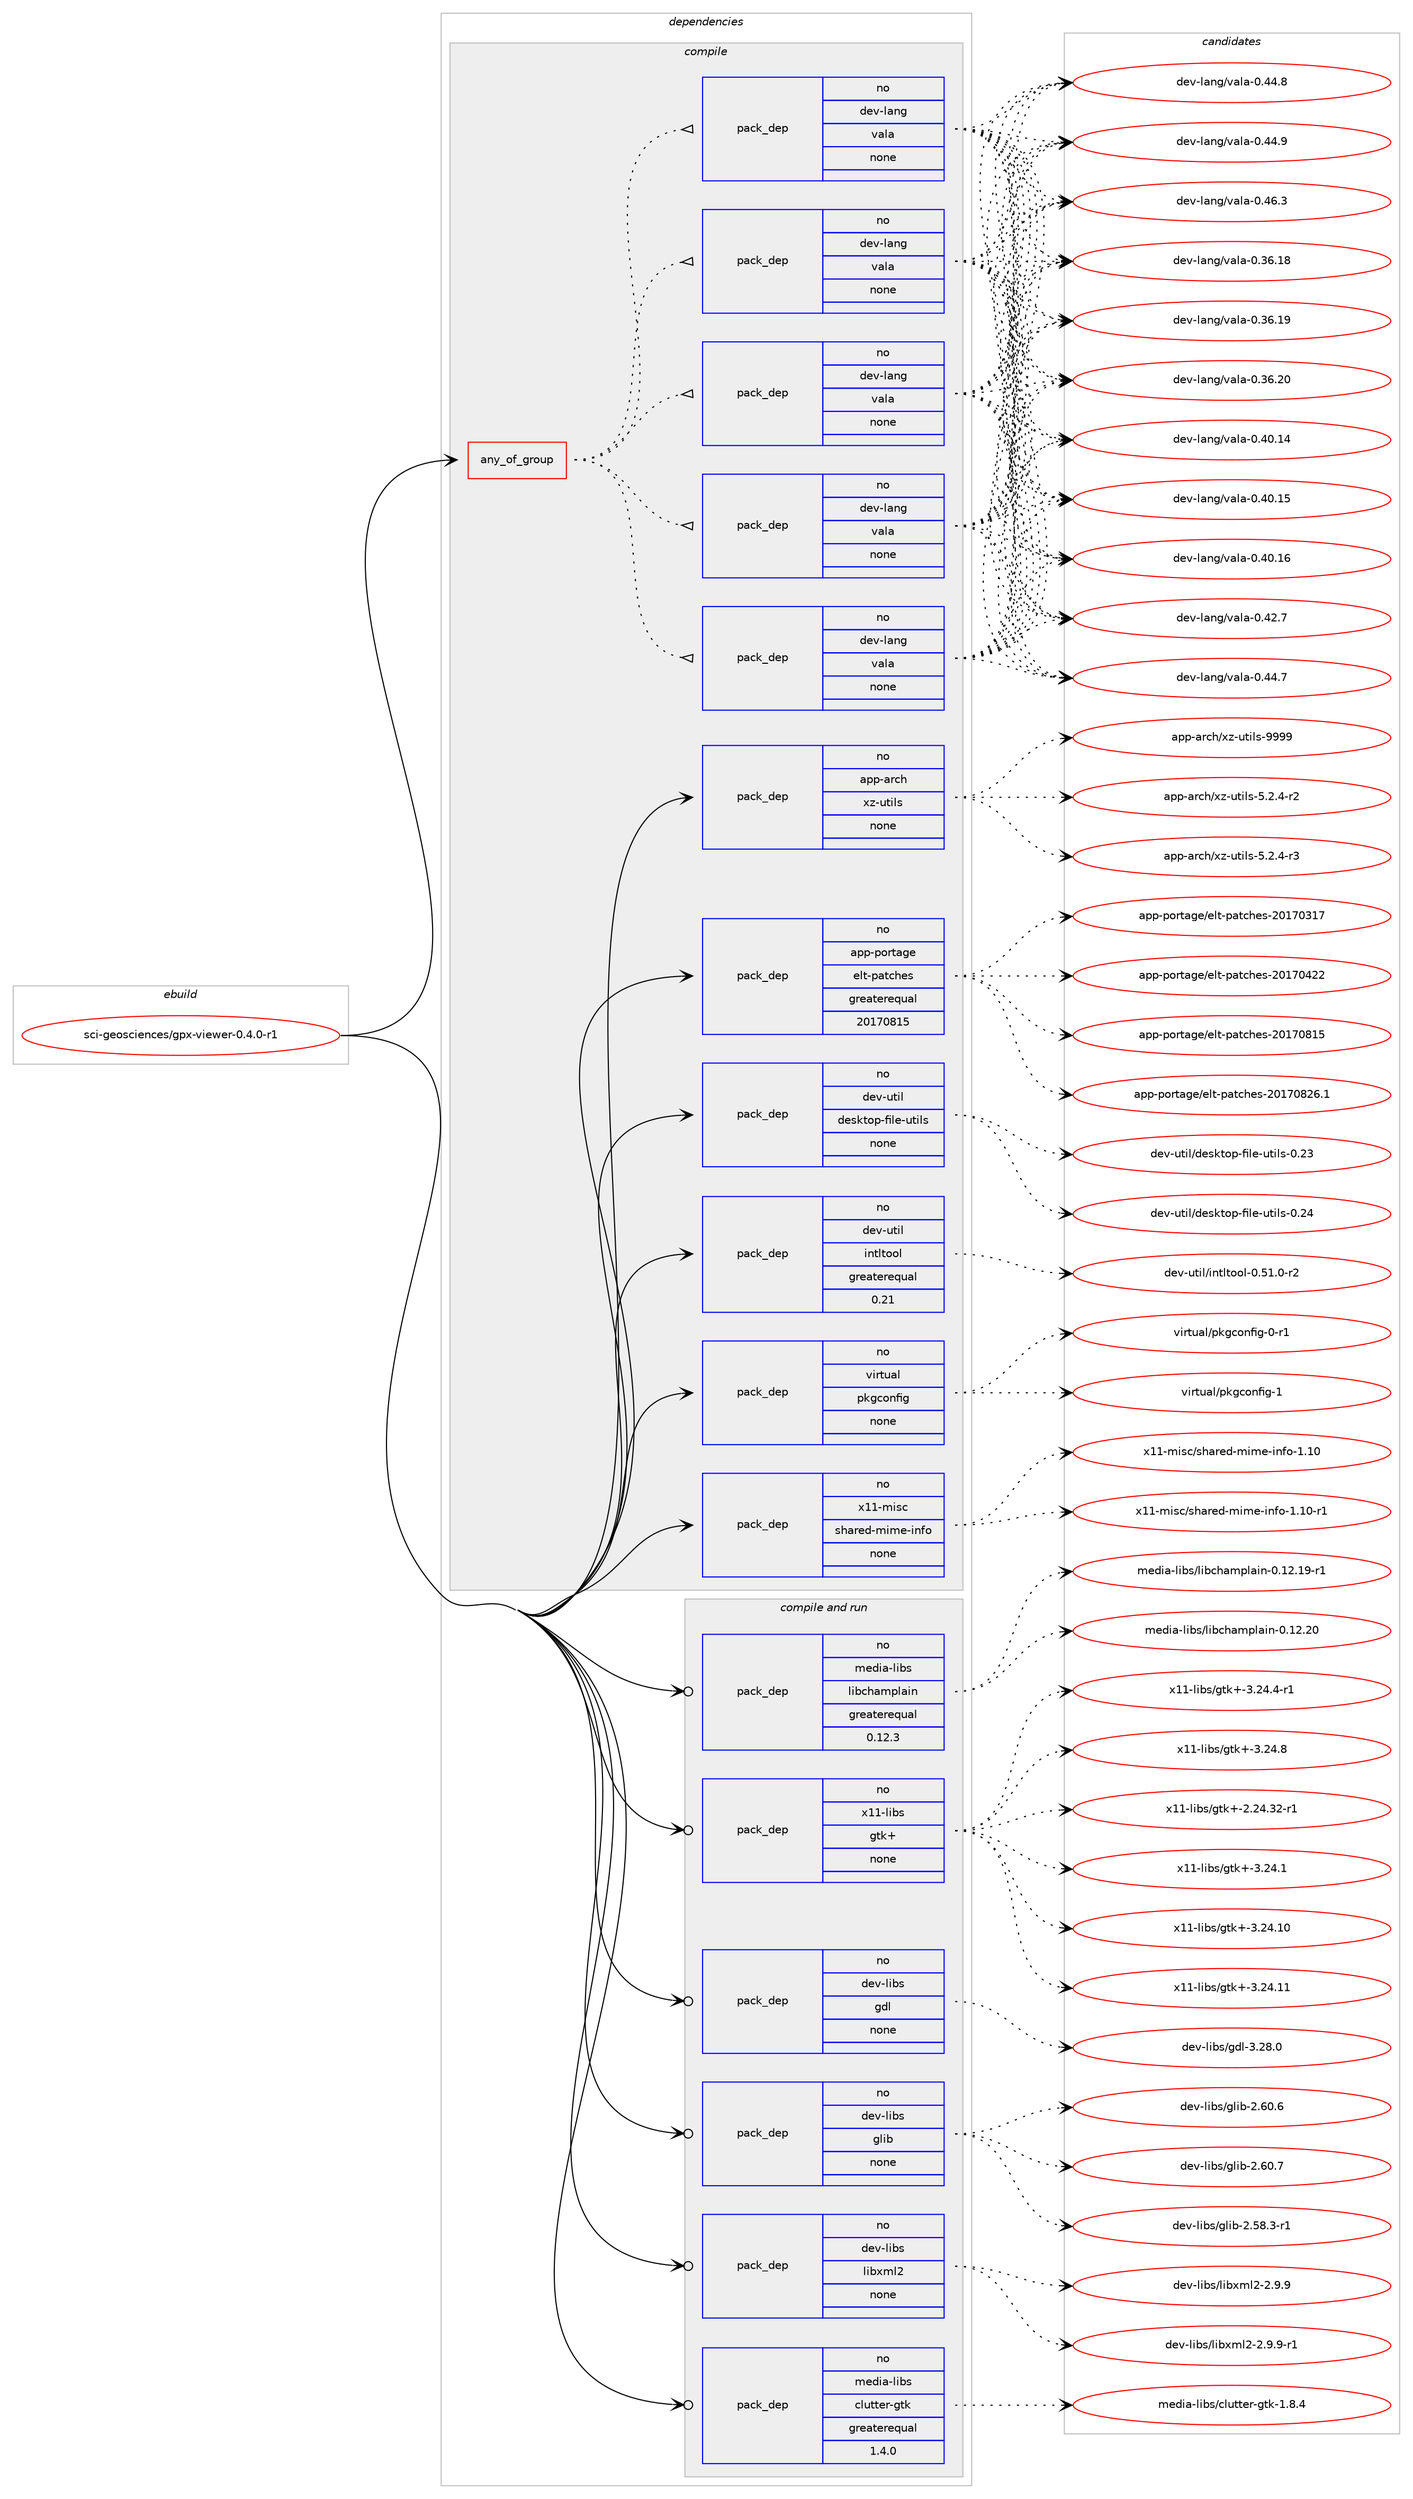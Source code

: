 digraph prolog {

# *************
# Graph options
# *************

newrank=true;
concentrate=true;
compound=true;
graph [rankdir=LR,fontname=Helvetica,fontsize=10,ranksep=1.5];#, ranksep=2.5, nodesep=0.2];
edge  [arrowhead=vee];
node  [fontname=Helvetica,fontsize=10];

# **********
# The ebuild
# **********

subgraph cluster_leftcol {
color=gray;
rank=same;
label=<<i>ebuild</i>>;
id [label="sci-geosciences/gpx-viewer-0.4.0-r1", color=red, width=4, href="../sci-geosciences/gpx-viewer-0.4.0-r1.svg"];
}

# ****************
# The dependencies
# ****************

subgraph cluster_midcol {
color=gray;
label=<<i>dependencies</i>>;
subgraph cluster_compile {
fillcolor="#eeeeee";
style=filled;
label=<<i>compile</i>>;
subgraph any14579 {
dependency854075 [label=<<TABLE BORDER="0" CELLBORDER="1" CELLSPACING="0" CELLPADDING="4"><TR><TD CELLPADDING="10">any_of_group</TD></TR></TABLE>>, shape=none, color=red];subgraph pack631627 {
dependency854076 [label=<<TABLE BORDER="0" CELLBORDER="1" CELLSPACING="0" CELLPADDING="4" WIDTH="220"><TR><TD ROWSPAN="6" CELLPADDING="30">pack_dep</TD></TR><TR><TD WIDTH="110">no</TD></TR><TR><TD>dev-lang</TD></TR><TR><TD>vala</TD></TR><TR><TD>none</TD></TR><TR><TD></TD></TR></TABLE>>, shape=none, color=blue];
}
dependency854075:e -> dependency854076:w [weight=20,style="dotted",arrowhead="oinv"];
subgraph pack631628 {
dependency854077 [label=<<TABLE BORDER="0" CELLBORDER="1" CELLSPACING="0" CELLPADDING="4" WIDTH="220"><TR><TD ROWSPAN="6" CELLPADDING="30">pack_dep</TD></TR><TR><TD WIDTH="110">no</TD></TR><TR><TD>dev-lang</TD></TR><TR><TD>vala</TD></TR><TR><TD>none</TD></TR><TR><TD></TD></TR></TABLE>>, shape=none, color=blue];
}
dependency854075:e -> dependency854077:w [weight=20,style="dotted",arrowhead="oinv"];
subgraph pack631629 {
dependency854078 [label=<<TABLE BORDER="0" CELLBORDER="1" CELLSPACING="0" CELLPADDING="4" WIDTH="220"><TR><TD ROWSPAN="6" CELLPADDING="30">pack_dep</TD></TR><TR><TD WIDTH="110">no</TD></TR><TR><TD>dev-lang</TD></TR><TR><TD>vala</TD></TR><TR><TD>none</TD></TR><TR><TD></TD></TR></TABLE>>, shape=none, color=blue];
}
dependency854075:e -> dependency854078:w [weight=20,style="dotted",arrowhead="oinv"];
subgraph pack631630 {
dependency854079 [label=<<TABLE BORDER="0" CELLBORDER="1" CELLSPACING="0" CELLPADDING="4" WIDTH="220"><TR><TD ROWSPAN="6" CELLPADDING="30">pack_dep</TD></TR><TR><TD WIDTH="110">no</TD></TR><TR><TD>dev-lang</TD></TR><TR><TD>vala</TD></TR><TR><TD>none</TD></TR><TR><TD></TD></TR></TABLE>>, shape=none, color=blue];
}
dependency854075:e -> dependency854079:w [weight=20,style="dotted",arrowhead="oinv"];
subgraph pack631631 {
dependency854080 [label=<<TABLE BORDER="0" CELLBORDER="1" CELLSPACING="0" CELLPADDING="4" WIDTH="220"><TR><TD ROWSPAN="6" CELLPADDING="30">pack_dep</TD></TR><TR><TD WIDTH="110">no</TD></TR><TR><TD>dev-lang</TD></TR><TR><TD>vala</TD></TR><TR><TD>none</TD></TR><TR><TD></TD></TR></TABLE>>, shape=none, color=blue];
}
dependency854075:e -> dependency854080:w [weight=20,style="dotted",arrowhead="oinv"];
}
id:e -> dependency854075:w [weight=20,style="solid",arrowhead="vee"];
subgraph pack631632 {
dependency854081 [label=<<TABLE BORDER="0" CELLBORDER="1" CELLSPACING="0" CELLPADDING="4" WIDTH="220"><TR><TD ROWSPAN="6" CELLPADDING="30">pack_dep</TD></TR><TR><TD WIDTH="110">no</TD></TR><TR><TD>app-arch</TD></TR><TR><TD>xz-utils</TD></TR><TR><TD>none</TD></TR><TR><TD></TD></TR></TABLE>>, shape=none, color=blue];
}
id:e -> dependency854081:w [weight=20,style="solid",arrowhead="vee"];
subgraph pack631633 {
dependency854082 [label=<<TABLE BORDER="0" CELLBORDER="1" CELLSPACING="0" CELLPADDING="4" WIDTH="220"><TR><TD ROWSPAN="6" CELLPADDING="30">pack_dep</TD></TR><TR><TD WIDTH="110">no</TD></TR><TR><TD>app-portage</TD></TR><TR><TD>elt-patches</TD></TR><TR><TD>greaterequal</TD></TR><TR><TD>20170815</TD></TR></TABLE>>, shape=none, color=blue];
}
id:e -> dependency854082:w [weight=20,style="solid",arrowhead="vee"];
subgraph pack631634 {
dependency854083 [label=<<TABLE BORDER="0" CELLBORDER="1" CELLSPACING="0" CELLPADDING="4" WIDTH="220"><TR><TD ROWSPAN="6" CELLPADDING="30">pack_dep</TD></TR><TR><TD WIDTH="110">no</TD></TR><TR><TD>dev-util</TD></TR><TR><TD>desktop-file-utils</TD></TR><TR><TD>none</TD></TR><TR><TD></TD></TR></TABLE>>, shape=none, color=blue];
}
id:e -> dependency854083:w [weight=20,style="solid",arrowhead="vee"];
subgraph pack631635 {
dependency854084 [label=<<TABLE BORDER="0" CELLBORDER="1" CELLSPACING="0" CELLPADDING="4" WIDTH="220"><TR><TD ROWSPAN="6" CELLPADDING="30">pack_dep</TD></TR><TR><TD WIDTH="110">no</TD></TR><TR><TD>dev-util</TD></TR><TR><TD>intltool</TD></TR><TR><TD>greaterequal</TD></TR><TR><TD>0.21</TD></TR></TABLE>>, shape=none, color=blue];
}
id:e -> dependency854084:w [weight=20,style="solid",arrowhead="vee"];
subgraph pack631636 {
dependency854085 [label=<<TABLE BORDER="0" CELLBORDER="1" CELLSPACING="0" CELLPADDING="4" WIDTH="220"><TR><TD ROWSPAN="6" CELLPADDING="30">pack_dep</TD></TR><TR><TD WIDTH="110">no</TD></TR><TR><TD>virtual</TD></TR><TR><TD>pkgconfig</TD></TR><TR><TD>none</TD></TR><TR><TD></TD></TR></TABLE>>, shape=none, color=blue];
}
id:e -> dependency854085:w [weight=20,style="solid",arrowhead="vee"];
subgraph pack631637 {
dependency854086 [label=<<TABLE BORDER="0" CELLBORDER="1" CELLSPACING="0" CELLPADDING="4" WIDTH="220"><TR><TD ROWSPAN="6" CELLPADDING="30">pack_dep</TD></TR><TR><TD WIDTH="110">no</TD></TR><TR><TD>x11-misc</TD></TR><TR><TD>shared-mime-info</TD></TR><TR><TD>none</TD></TR><TR><TD></TD></TR></TABLE>>, shape=none, color=blue];
}
id:e -> dependency854086:w [weight=20,style="solid",arrowhead="vee"];
}
subgraph cluster_compileandrun {
fillcolor="#eeeeee";
style=filled;
label=<<i>compile and run</i>>;
subgraph pack631638 {
dependency854087 [label=<<TABLE BORDER="0" CELLBORDER="1" CELLSPACING="0" CELLPADDING="4" WIDTH="220"><TR><TD ROWSPAN="6" CELLPADDING="30">pack_dep</TD></TR><TR><TD WIDTH="110">no</TD></TR><TR><TD>dev-libs</TD></TR><TR><TD>gdl</TD></TR><TR><TD>none</TD></TR><TR><TD></TD></TR></TABLE>>, shape=none, color=blue];
}
id:e -> dependency854087:w [weight=20,style="solid",arrowhead="odotvee"];
subgraph pack631639 {
dependency854088 [label=<<TABLE BORDER="0" CELLBORDER="1" CELLSPACING="0" CELLPADDING="4" WIDTH="220"><TR><TD ROWSPAN="6" CELLPADDING="30">pack_dep</TD></TR><TR><TD WIDTH="110">no</TD></TR><TR><TD>dev-libs</TD></TR><TR><TD>glib</TD></TR><TR><TD>none</TD></TR><TR><TD></TD></TR></TABLE>>, shape=none, color=blue];
}
id:e -> dependency854088:w [weight=20,style="solid",arrowhead="odotvee"];
subgraph pack631640 {
dependency854089 [label=<<TABLE BORDER="0" CELLBORDER="1" CELLSPACING="0" CELLPADDING="4" WIDTH="220"><TR><TD ROWSPAN="6" CELLPADDING="30">pack_dep</TD></TR><TR><TD WIDTH="110">no</TD></TR><TR><TD>dev-libs</TD></TR><TR><TD>libxml2</TD></TR><TR><TD>none</TD></TR><TR><TD></TD></TR></TABLE>>, shape=none, color=blue];
}
id:e -> dependency854089:w [weight=20,style="solid",arrowhead="odotvee"];
subgraph pack631641 {
dependency854090 [label=<<TABLE BORDER="0" CELLBORDER="1" CELLSPACING="0" CELLPADDING="4" WIDTH="220"><TR><TD ROWSPAN="6" CELLPADDING="30">pack_dep</TD></TR><TR><TD WIDTH="110">no</TD></TR><TR><TD>media-libs</TD></TR><TR><TD>clutter-gtk</TD></TR><TR><TD>greaterequal</TD></TR><TR><TD>1.4.0</TD></TR></TABLE>>, shape=none, color=blue];
}
id:e -> dependency854090:w [weight=20,style="solid",arrowhead="odotvee"];
subgraph pack631642 {
dependency854091 [label=<<TABLE BORDER="0" CELLBORDER="1" CELLSPACING="0" CELLPADDING="4" WIDTH="220"><TR><TD ROWSPAN="6" CELLPADDING="30">pack_dep</TD></TR><TR><TD WIDTH="110">no</TD></TR><TR><TD>media-libs</TD></TR><TR><TD>libchamplain</TD></TR><TR><TD>greaterequal</TD></TR><TR><TD>0.12.3</TD></TR></TABLE>>, shape=none, color=blue];
}
id:e -> dependency854091:w [weight=20,style="solid",arrowhead="odotvee"];
subgraph pack631643 {
dependency854092 [label=<<TABLE BORDER="0" CELLBORDER="1" CELLSPACING="0" CELLPADDING="4" WIDTH="220"><TR><TD ROWSPAN="6" CELLPADDING="30">pack_dep</TD></TR><TR><TD WIDTH="110">no</TD></TR><TR><TD>x11-libs</TD></TR><TR><TD>gtk+</TD></TR><TR><TD>none</TD></TR><TR><TD></TD></TR></TABLE>>, shape=none, color=blue];
}
id:e -> dependency854092:w [weight=20,style="solid",arrowhead="odotvee"];
}
subgraph cluster_run {
fillcolor="#eeeeee";
style=filled;
label=<<i>run</i>>;
}
}

# **************
# The candidates
# **************

subgraph cluster_choices {
rank=same;
color=gray;
label=<<i>candidates</i>>;

subgraph choice631627 {
color=black;
nodesep=1;
choice10010111845108971101034711897108974548465154464956 [label="dev-lang/vala-0.36.18", color=red, width=4,href="../dev-lang/vala-0.36.18.svg"];
choice10010111845108971101034711897108974548465154464957 [label="dev-lang/vala-0.36.19", color=red, width=4,href="../dev-lang/vala-0.36.19.svg"];
choice10010111845108971101034711897108974548465154465048 [label="dev-lang/vala-0.36.20", color=red, width=4,href="../dev-lang/vala-0.36.20.svg"];
choice10010111845108971101034711897108974548465248464952 [label="dev-lang/vala-0.40.14", color=red, width=4,href="../dev-lang/vala-0.40.14.svg"];
choice10010111845108971101034711897108974548465248464953 [label="dev-lang/vala-0.40.15", color=red, width=4,href="../dev-lang/vala-0.40.15.svg"];
choice10010111845108971101034711897108974548465248464954 [label="dev-lang/vala-0.40.16", color=red, width=4,href="../dev-lang/vala-0.40.16.svg"];
choice100101118451089711010347118971089745484652504655 [label="dev-lang/vala-0.42.7", color=red, width=4,href="../dev-lang/vala-0.42.7.svg"];
choice100101118451089711010347118971089745484652524655 [label="dev-lang/vala-0.44.7", color=red, width=4,href="../dev-lang/vala-0.44.7.svg"];
choice100101118451089711010347118971089745484652524656 [label="dev-lang/vala-0.44.8", color=red, width=4,href="../dev-lang/vala-0.44.8.svg"];
choice100101118451089711010347118971089745484652524657 [label="dev-lang/vala-0.44.9", color=red, width=4,href="../dev-lang/vala-0.44.9.svg"];
choice100101118451089711010347118971089745484652544651 [label="dev-lang/vala-0.46.3", color=red, width=4,href="../dev-lang/vala-0.46.3.svg"];
dependency854076:e -> choice10010111845108971101034711897108974548465154464956:w [style=dotted,weight="100"];
dependency854076:e -> choice10010111845108971101034711897108974548465154464957:w [style=dotted,weight="100"];
dependency854076:e -> choice10010111845108971101034711897108974548465154465048:w [style=dotted,weight="100"];
dependency854076:e -> choice10010111845108971101034711897108974548465248464952:w [style=dotted,weight="100"];
dependency854076:e -> choice10010111845108971101034711897108974548465248464953:w [style=dotted,weight="100"];
dependency854076:e -> choice10010111845108971101034711897108974548465248464954:w [style=dotted,weight="100"];
dependency854076:e -> choice100101118451089711010347118971089745484652504655:w [style=dotted,weight="100"];
dependency854076:e -> choice100101118451089711010347118971089745484652524655:w [style=dotted,weight="100"];
dependency854076:e -> choice100101118451089711010347118971089745484652524656:w [style=dotted,weight="100"];
dependency854076:e -> choice100101118451089711010347118971089745484652524657:w [style=dotted,weight="100"];
dependency854076:e -> choice100101118451089711010347118971089745484652544651:w [style=dotted,weight="100"];
}
subgraph choice631628 {
color=black;
nodesep=1;
choice10010111845108971101034711897108974548465154464956 [label="dev-lang/vala-0.36.18", color=red, width=4,href="../dev-lang/vala-0.36.18.svg"];
choice10010111845108971101034711897108974548465154464957 [label="dev-lang/vala-0.36.19", color=red, width=4,href="../dev-lang/vala-0.36.19.svg"];
choice10010111845108971101034711897108974548465154465048 [label="dev-lang/vala-0.36.20", color=red, width=4,href="../dev-lang/vala-0.36.20.svg"];
choice10010111845108971101034711897108974548465248464952 [label="dev-lang/vala-0.40.14", color=red, width=4,href="../dev-lang/vala-0.40.14.svg"];
choice10010111845108971101034711897108974548465248464953 [label="dev-lang/vala-0.40.15", color=red, width=4,href="../dev-lang/vala-0.40.15.svg"];
choice10010111845108971101034711897108974548465248464954 [label="dev-lang/vala-0.40.16", color=red, width=4,href="../dev-lang/vala-0.40.16.svg"];
choice100101118451089711010347118971089745484652504655 [label="dev-lang/vala-0.42.7", color=red, width=4,href="../dev-lang/vala-0.42.7.svg"];
choice100101118451089711010347118971089745484652524655 [label="dev-lang/vala-0.44.7", color=red, width=4,href="../dev-lang/vala-0.44.7.svg"];
choice100101118451089711010347118971089745484652524656 [label="dev-lang/vala-0.44.8", color=red, width=4,href="../dev-lang/vala-0.44.8.svg"];
choice100101118451089711010347118971089745484652524657 [label="dev-lang/vala-0.44.9", color=red, width=4,href="../dev-lang/vala-0.44.9.svg"];
choice100101118451089711010347118971089745484652544651 [label="dev-lang/vala-0.46.3", color=red, width=4,href="../dev-lang/vala-0.46.3.svg"];
dependency854077:e -> choice10010111845108971101034711897108974548465154464956:w [style=dotted,weight="100"];
dependency854077:e -> choice10010111845108971101034711897108974548465154464957:w [style=dotted,weight="100"];
dependency854077:e -> choice10010111845108971101034711897108974548465154465048:w [style=dotted,weight="100"];
dependency854077:e -> choice10010111845108971101034711897108974548465248464952:w [style=dotted,weight="100"];
dependency854077:e -> choice10010111845108971101034711897108974548465248464953:w [style=dotted,weight="100"];
dependency854077:e -> choice10010111845108971101034711897108974548465248464954:w [style=dotted,weight="100"];
dependency854077:e -> choice100101118451089711010347118971089745484652504655:w [style=dotted,weight="100"];
dependency854077:e -> choice100101118451089711010347118971089745484652524655:w [style=dotted,weight="100"];
dependency854077:e -> choice100101118451089711010347118971089745484652524656:w [style=dotted,weight="100"];
dependency854077:e -> choice100101118451089711010347118971089745484652524657:w [style=dotted,weight="100"];
dependency854077:e -> choice100101118451089711010347118971089745484652544651:w [style=dotted,weight="100"];
}
subgraph choice631629 {
color=black;
nodesep=1;
choice10010111845108971101034711897108974548465154464956 [label="dev-lang/vala-0.36.18", color=red, width=4,href="../dev-lang/vala-0.36.18.svg"];
choice10010111845108971101034711897108974548465154464957 [label="dev-lang/vala-0.36.19", color=red, width=4,href="../dev-lang/vala-0.36.19.svg"];
choice10010111845108971101034711897108974548465154465048 [label="dev-lang/vala-0.36.20", color=red, width=4,href="../dev-lang/vala-0.36.20.svg"];
choice10010111845108971101034711897108974548465248464952 [label="dev-lang/vala-0.40.14", color=red, width=4,href="../dev-lang/vala-0.40.14.svg"];
choice10010111845108971101034711897108974548465248464953 [label="dev-lang/vala-0.40.15", color=red, width=4,href="../dev-lang/vala-0.40.15.svg"];
choice10010111845108971101034711897108974548465248464954 [label="dev-lang/vala-0.40.16", color=red, width=4,href="../dev-lang/vala-0.40.16.svg"];
choice100101118451089711010347118971089745484652504655 [label="dev-lang/vala-0.42.7", color=red, width=4,href="../dev-lang/vala-0.42.7.svg"];
choice100101118451089711010347118971089745484652524655 [label="dev-lang/vala-0.44.7", color=red, width=4,href="../dev-lang/vala-0.44.7.svg"];
choice100101118451089711010347118971089745484652524656 [label="dev-lang/vala-0.44.8", color=red, width=4,href="../dev-lang/vala-0.44.8.svg"];
choice100101118451089711010347118971089745484652524657 [label="dev-lang/vala-0.44.9", color=red, width=4,href="../dev-lang/vala-0.44.9.svg"];
choice100101118451089711010347118971089745484652544651 [label="dev-lang/vala-0.46.3", color=red, width=4,href="../dev-lang/vala-0.46.3.svg"];
dependency854078:e -> choice10010111845108971101034711897108974548465154464956:w [style=dotted,weight="100"];
dependency854078:e -> choice10010111845108971101034711897108974548465154464957:w [style=dotted,weight="100"];
dependency854078:e -> choice10010111845108971101034711897108974548465154465048:w [style=dotted,weight="100"];
dependency854078:e -> choice10010111845108971101034711897108974548465248464952:w [style=dotted,weight="100"];
dependency854078:e -> choice10010111845108971101034711897108974548465248464953:w [style=dotted,weight="100"];
dependency854078:e -> choice10010111845108971101034711897108974548465248464954:w [style=dotted,weight="100"];
dependency854078:e -> choice100101118451089711010347118971089745484652504655:w [style=dotted,weight="100"];
dependency854078:e -> choice100101118451089711010347118971089745484652524655:w [style=dotted,weight="100"];
dependency854078:e -> choice100101118451089711010347118971089745484652524656:w [style=dotted,weight="100"];
dependency854078:e -> choice100101118451089711010347118971089745484652524657:w [style=dotted,weight="100"];
dependency854078:e -> choice100101118451089711010347118971089745484652544651:w [style=dotted,weight="100"];
}
subgraph choice631630 {
color=black;
nodesep=1;
choice10010111845108971101034711897108974548465154464956 [label="dev-lang/vala-0.36.18", color=red, width=4,href="../dev-lang/vala-0.36.18.svg"];
choice10010111845108971101034711897108974548465154464957 [label="dev-lang/vala-0.36.19", color=red, width=4,href="../dev-lang/vala-0.36.19.svg"];
choice10010111845108971101034711897108974548465154465048 [label="dev-lang/vala-0.36.20", color=red, width=4,href="../dev-lang/vala-0.36.20.svg"];
choice10010111845108971101034711897108974548465248464952 [label="dev-lang/vala-0.40.14", color=red, width=4,href="../dev-lang/vala-0.40.14.svg"];
choice10010111845108971101034711897108974548465248464953 [label="dev-lang/vala-0.40.15", color=red, width=4,href="../dev-lang/vala-0.40.15.svg"];
choice10010111845108971101034711897108974548465248464954 [label="dev-lang/vala-0.40.16", color=red, width=4,href="../dev-lang/vala-0.40.16.svg"];
choice100101118451089711010347118971089745484652504655 [label="dev-lang/vala-0.42.7", color=red, width=4,href="../dev-lang/vala-0.42.7.svg"];
choice100101118451089711010347118971089745484652524655 [label="dev-lang/vala-0.44.7", color=red, width=4,href="../dev-lang/vala-0.44.7.svg"];
choice100101118451089711010347118971089745484652524656 [label="dev-lang/vala-0.44.8", color=red, width=4,href="../dev-lang/vala-0.44.8.svg"];
choice100101118451089711010347118971089745484652524657 [label="dev-lang/vala-0.44.9", color=red, width=4,href="../dev-lang/vala-0.44.9.svg"];
choice100101118451089711010347118971089745484652544651 [label="dev-lang/vala-0.46.3", color=red, width=4,href="../dev-lang/vala-0.46.3.svg"];
dependency854079:e -> choice10010111845108971101034711897108974548465154464956:w [style=dotted,weight="100"];
dependency854079:e -> choice10010111845108971101034711897108974548465154464957:w [style=dotted,weight="100"];
dependency854079:e -> choice10010111845108971101034711897108974548465154465048:w [style=dotted,weight="100"];
dependency854079:e -> choice10010111845108971101034711897108974548465248464952:w [style=dotted,weight="100"];
dependency854079:e -> choice10010111845108971101034711897108974548465248464953:w [style=dotted,weight="100"];
dependency854079:e -> choice10010111845108971101034711897108974548465248464954:w [style=dotted,weight="100"];
dependency854079:e -> choice100101118451089711010347118971089745484652504655:w [style=dotted,weight="100"];
dependency854079:e -> choice100101118451089711010347118971089745484652524655:w [style=dotted,weight="100"];
dependency854079:e -> choice100101118451089711010347118971089745484652524656:w [style=dotted,weight="100"];
dependency854079:e -> choice100101118451089711010347118971089745484652524657:w [style=dotted,weight="100"];
dependency854079:e -> choice100101118451089711010347118971089745484652544651:w [style=dotted,weight="100"];
}
subgraph choice631631 {
color=black;
nodesep=1;
choice10010111845108971101034711897108974548465154464956 [label="dev-lang/vala-0.36.18", color=red, width=4,href="../dev-lang/vala-0.36.18.svg"];
choice10010111845108971101034711897108974548465154464957 [label="dev-lang/vala-0.36.19", color=red, width=4,href="../dev-lang/vala-0.36.19.svg"];
choice10010111845108971101034711897108974548465154465048 [label="dev-lang/vala-0.36.20", color=red, width=4,href="../dev-lang/vala-0.36.20.svg"];
choice10010111845108971101034711897108974548465248464952 [label="dev-lang/vala-0.40.14", color=red, width=4,href="../dev-lang/vala-0.40.14.svg"];
choice10010111845108971101034711897108974548465248464953 [label="dev-lang/vala-0.40.15", color=red, width=4,href="../dev-lang/vala-0.40.15.svg"];
choice10010111845108971101034711897108974548465248464954 [label="dev-lang/vala-0.40.16", color=red, width=4,href="../dev-lang/vala-0.40.16.svg"];
choice100101118451089711010347118971089745484652504655 [label="dev-lang/vala-0.42.7", color=red, width=4,href="../dev-lang/vala-0.42.7.svg"];
choice100101118451089711010347118971089745484652524655 [label="dev-lang/vala-0.44.7", color=red, width=4,href="../dev-lang/vala-0.44.7.svg"];
choice100101118451089711010347118971089745484652524656 [label="dev-lang/vala-0.44.8", color=red, width=4,href="../dev-lang/vala-0.44.8.svg"];
choice100101118451089711010347118971089745484652524657 [label="dev-lang/vala-0.44.9", color=red, width=4,href="../dev-lang/vala-0.44.9.svg"];
choice100101118451089711010347118971089745484652544651 [label="dev-lang/vala-0.46.3", color=red, width=4,href="../dev-lang/vala-0.46.3.svg"];
dependency854080:e -> choice10010111845108971101034711897108974548465154464956:w [style=dotted,weight="100"];
dependency854080:e -> choice10010111845108971101034711897108974548465154464957:w [style=dotted,weight="100"];
dependency854080:e -> choice10010111845108971101034711897108974548465154465048:w [style=dotted,weight="100"];
dependency854080:e -> choice10010111845108971101034711897108974548465248464952:w [style=dotted,weight="100"];
dependency854080:e -> choice10010111845108971101034711897108974548465248464953:w [style=dotted,weight="100"];
dependency854080:e -> choice10010111845108971101034711897108974548465248464954:w [style=dotted,weight="100"];
dependency854080:e -> choice100101118451089711010347118971089745484652504655:w [style=dotted,weight="100"];
dependency854080:e -> choice100101118451089711010347118971089745484652524655:w [style=dotted,weight="100"];
dependency854080:e -> choice100101118451089711010347118971089745484652524656:w [style=dotted,weight="100"];
dependency854080:e -> choice100101118451089711010347118971089745484652524657:w [style=dotted,weight="100"];
dependency854080:e -> choice100101118451089711010347118971089745484652544651:w [style=dotted,weight="100"];
}
subgraph choice631632 {
color=black;
nodesep=1;
choice9711211245971149910447120122451171161051081154553465046524511450 [label="app-arch/xz-utils-5.2.4-r2", color=red, width=4,href="../app-arch/xz-utils-5.2.4-r2.svg"];
choice9711211245971149910447120122451171161051081154553465046524511451 [label="app-arch/xz-utils-5.2.4-r3", color=red, width=4,href="../app-arch/xz-utils-5.2.4-r3.svg"];
choice9711211245971149910447120122451171161051081154557575757 [label="app-arch/xz-utils-9999", color=red, width=4,href="../app-arch/xz-utils-9999.svg"];
dependency854081:e -> choice9711211245971149910447120122451171161051081154553465046524511450:w [style=dotted,weight="100"];
dependency854081:e -> choice9711211245971149910447120122451171161051081154553465046524511451:w [style=dotted,weight="100"];
dependency854081:e -> choice9711211245971149910447120122451171161051081154557575757:w [style=dotted,weight="100"];
}
subgraph choice631633 {
color=black;
nodesep=1;
choice97112112451121111141169710310147101108116451129711699104101115455048495548514955 [label="app-portage/elt-patches-20170317", color=red, width=4,href="../app-portage/elt-patches-20170317.svg"];
choice97112112451121111141169710310147101108116451129711699104101115455048495548525050 [label="app-portage/elt-patches-20170422", color=red, width=4,href="../app-portage/elt-patches-20170422.svg"];
choice97112112451121111141169710310147101108116451129711699104101115455048495548564953 [label="app-portage/elt-patches-20170815", color=red, width=4,href="../app-portage/elt-patches-20170815.svg"];
choice971121124511211111411697103101471011081164511297116991041011154550484955485650544649 [label="app-portage/elt-patches-20170826.1", color=red, width=4,href="../app-portage/elt-patches-20170826.1.svg"];
dependency854082:e -> choice97112112451121111141169710310147101108116451129711699104101115455048495548514955:w [style=dotted,weight="100"];
dependency854082:e -> choice97112112451121111141169710310147101108116451129711699104101115455048495548525050:w [style=dotted,weight="100"];
dependency854082:e -> choice97112112451121111141169710310147101108116451129711699104101115455048495548564953:w [style=dotted,weight="100"];
dependency854082:e -> choice971121124511211111411697103101471011081164511297116991041011154550484955485650544649:w [style=dotted,weight="100"];
}
subgraph choice631634 {
color=black;
nodesep=1;
choice100101118451171161051084710010111510711611111245102105108101451171161051081154548465051 [label="dev-util/desktop-file-utils-0.23", color=red, width=4,href="../dev-util/desktop-file-utils-0.23.svg"];
choice100101118451171161051084710010111510711611111245102105108101451171161051081154548465052 [label="dev-util/desktop-file-utils-0.24", color=red, width=4,href="../dev-util/desktop-file-utils-0.24.svg"];
dependency854083:e -> choice100101118451171161051084710010111510711611111245102105108101451171161051081154548465051:w [style=dotted,weight="100"];
dependency854083:e -> choice100101118451171161051084710010111510711611111245102105108101451171161051081154548465052:w [style=dotted,weight="100"];
}
subgraph choice631635 {
color=black;
nodesep=1;
choice1001011184511711610510847105110116108116111111108454846534946484511450 [label="dev-util/intltool-0.51.0-r2", color=red, width=4,href="../dev-util/intltool-0.51.0-r2.svg"];
dependency854084:e -> choice1001011184511711610510847105110116108116111111108454846534946484511450:w [style=dotted,weight="100"];
}
subgraph choice631636 {
color=black;
nodesep=1;
choice11810511411611797108471121071039911111010210510345484511449 [label="virtual/pkgconfig-0-r1", color=red, width=4,href="../virtual/pkgconfig-0-r1.svg"];
choice1181051141161179710847112107103991111101021051034549 [label="virtual/pkgconfig-1", color=red, width=4,href="../virtual/pkgconfig-1.svg"];
dependency854085:e -> choice11810511411611797108471121071039911111010210510345484511449:w [style=dotted,weight="100"];
dependency854085:e -> choice1181051141161179710847112107103991111101021051034549:w [style=dotted,weight="100"];
}
subgraph choice631637 {
color=black;
nodesep=1;
choice12049494510910511599471151049711410110045109105109101451051101021114549464948 [label="x11-misc/shared-mime-info-1.10", color=red, width=4,href="../x11-misc/shared-mime-info-1.10.svg"];
choice120494945109105115994711510497114101100451091051091014510511010211145494649484511449 [label="x11-misc/shared-mime-info-1.10-r1", color=red, width=4,href="../x11-misc/shared-mime-info-1.10-r1.svg"];
dependency854086:e -> choice12049494510910511599471151049711410110045109105109101451051101021114549464948:w [style=dotted,weight="100"];
dependency854086:e -> choice120494945109105115994711510497114101100451091051091014510511010211145494649484511449:w [style=dotted,weight="100"];
}
subgraph choice631638 {
color=black;
nodesep=1;
choice10010111845108105981154710310010845514650564648 [label="dev-libs/gdl-3.28.0", color=red, width=4,href="../dev-libs/gdl-3.28.0.svg"];
dependency854087:e -> choice10010111845108105981154710310010845514650564648:w [style=dotted,weight="100"];
}
subgraph choice631639 {
color=black;
nodesep=1;
choice10010111845108105981154710310810598455046535646514511449 [label="dev-libs/glib-2.58.3-r1", color=red, width=4,href="../dev-libs/glib-2.58.3-r1.svg"];
choice1001011184510810598115471031081059845504654484654 [label="dev-libs/glib-2.60.6", color=red, width=4,href="../dev-libs/glib-2.60.6.svg"];
choice1001011184510810598115471031081059845504654484655 [label="dev-libs/glib-2.60.7", color=red, width=4,href="../dev-libs/glib-2.60.7.svg"];
dependency854088:e -> choice10010111845108105981154710310810598455046535646514511449:w [style=dotted,weight="100"];
dependency854088:e -> choice1001011184510810598115471031081059845504654484654:w [style=dotted,weight="100"];
dependency854088:e -> choice1001011184510810598115471031081059845504654484655:w [style=dotted,weight="100"];
}
subgraph choice631640 {
color=black;
nodesep=1;
choice1001011184510810598115471081059812010910850455046574657 [label="dev-libs/libxml2-2.9.9", color=red, width=4,href="../dev-libs/libxml2-2.9.9.svg"];
choice10010111845108105981154710810598120109108504550465746574511449 [label="dev-libs/libxml2-2.9.9-r1", color=red, width=4,href="../dev-libs/libxml2-2.9.9-r1.svg"];
dependency854089:e -> choice1001011184510810598115471081059812010910850455046574657:w [style=dotted,weight="100"];
dependency854089:e -> choice10010111845108105981154710810598120109108504550465746574511449:w [style=dotted,weight="100"];
}
subgraph choice631641 {
color=black;
nodesep=1;
choice109101100105974510810598115479910811711611610111445103116107454946564652 [label="media-libs/clutter-gtk-1.8.4", color=red, width=4,href="../media-libs/clutter-gtk-1.8.4.svg"];
dependency854090:e -> choice109101100105974510810598115479910811711611610111445103116107454946564652:w [style=dotted,weight="100"];
}
subgraph choice631642 {
color=black;
nodesep=1;
choice109101100105974510810598115471081059899104971091121089710511045484649504649574511449 [label="media-libs/libchamplain-0.12.19-r1", color=red, width=4,href="../media-libs/libchamplain-0.12.19-r1.svg"];
choice10910110010597451081059811547108105989910497109112108971051104548464950465048 [label="media-libs/libchamplain-0.12.20", color=red, width=4,href="../media-libs/libchamplain-0.12.20.svg"];
dependency854091:e -> choice109101100105974510810598115471081059899104971091121089710511045484649504649574511449:w [style=dotted,weight="100"];
dependency854091:e -> choice10910110010597451081059811547108105989910497109112108971051104548464950465048:w [style=dotted,weight="100"];
}
subgraph choice631643 {
color=black;
nodesep=1;
choice12049494510810598115471031161074345504650524651504511449 [label="x11-libs/gtk+-2.24.32-r1", color=red, width=4,href="../x11-libs/gtk+-2.24.32-r1.svg"];
choice12049494510810598115471031161074345514650524649 [label="x11-libs/gtk+-3.24.1", color=red, width=4,href="../x11-libs/gtk+-3.24.1.svg"];
choice1204949451081059811547103116107434551465052464948 [label="x11-libs/gtk+-3.24.10", color=red, width=4,href="../x11-libs/gtk+-3.24.10.svg"];
choice1204949451081059811547103116107434551465052464949 [label="x11-libs/gtk+-3.24.11", color=red, width=4,href="../x11-libs/gtk+-3.24.11.svg"];
choice120494945108105981154710311610743455146505246524511449 [label="x11-libs/gtk+-3.24.4-r1", color=red, width=4,href="../x11-libs/gtk+-3.24.4-r1.svg"];
choice12049494510810598115471031161074345514650524656 [label="x11-libs/gtk+-3.24.8", color=red, width=4,href="../x11-libs/gtk+-3.24.8.svg"];
dependency854092:e -> choice12049494510810598115471031161074345504650524651504511449:w [style=dotted,weight="100"];
dependency854092:e -> choice12049494510810598115471031161074345514650524649:w [style=dotted,weight="100"];
dependency854092:e -> choice1204949451081059811547103116107434551465052464948:w [style=dotted,weight="100"];
dependency854092:e -> choice1204949451081059811547103116107434551465052464949:w [style=dotted,weight="100"];
dependency854092:e -> choice120494945108105981154710311610743455146505246524511449:w [style=dotted,weight="100"];
dependency854092:e -> choice12049494510810598115471031161074345514650524656:w [style=dotted,weight="100"];
}
}

}
